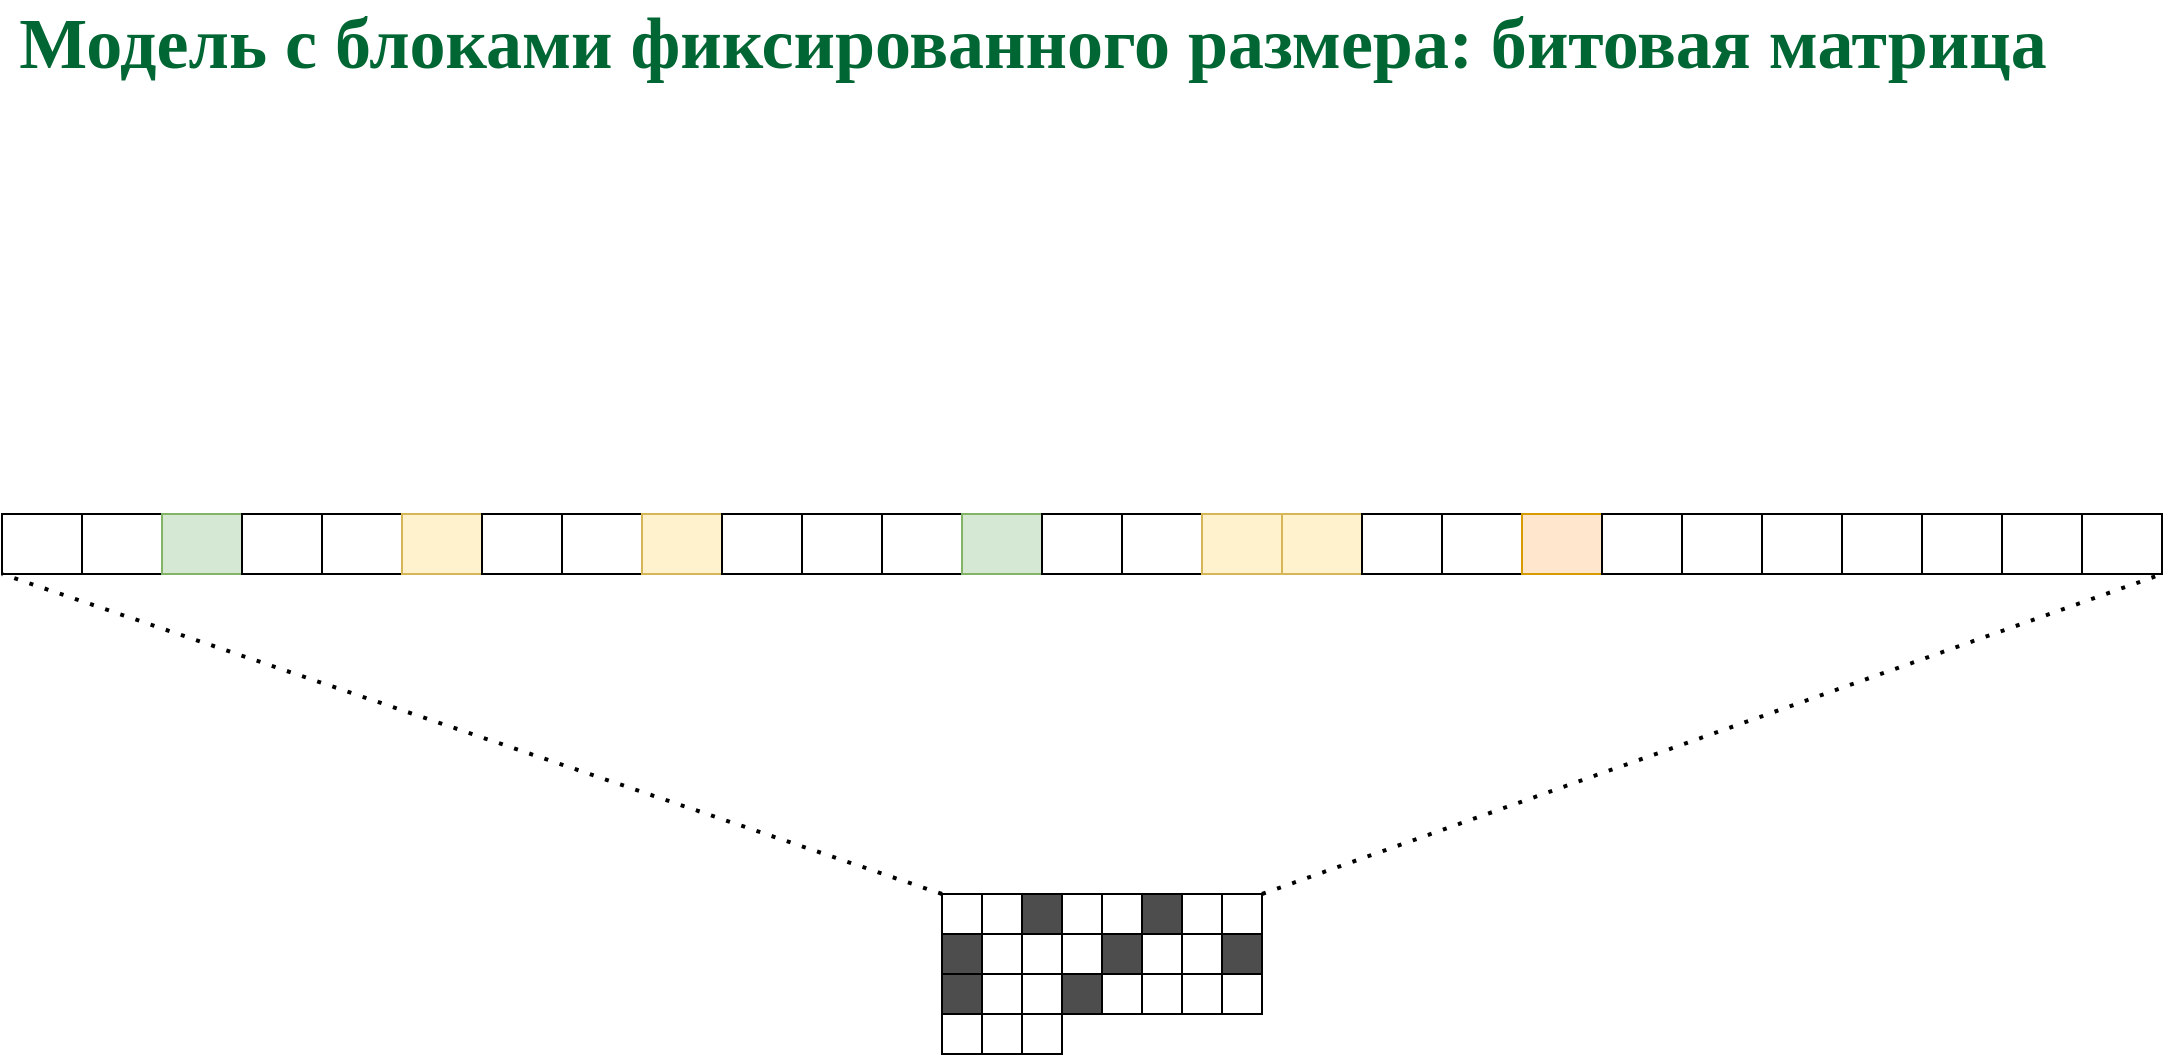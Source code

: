 <mxfile version="13.8.8" type="github" pages="3">
  <diagram id="0kTIJneAMoCPHaN6pKD2" name="bitma">
    <mxGraphModel dx="1414" dy="744" grid="1" gridSize="10" guides="1" tooltips="1" connect="1" arrows="1" fold="1" page="1" pageScale="1" pageWidth="1169" pageHeight="827" math="0" shadow="0">
      <root>
        <mxCell id="0" />
        <mxCell id="1" parent="0" />
        <mxCell id="UBtleX9WhHB91YtS-jpp-1" value="" style="rounded=0;whiteSpace=wrap;html=1;" vertex="1" parent="1">
          <mxGeometry x="40" y="290" width="40" height="30" as="geometry" />
        </mxCell>
        <mxCell id="UBtleX9WhHB91YtS-jpp-2" value="&lt;font color=&quot;#006633&quot; face=&quot;Garamond&quot;&gt;&lt;span style=&quot;font-size: 36px&quot;&gt;&lt;b&gt;Модель с блоками фиксированного размера: б&lt;/b&gt;&lt;/span&gt;&lt;/font&gt;&lt;font face=&quot;Garamond&quot; color=&quot;#006633&quot; style=&quot;font-size: 36px&quot;&gt;&lt;b&gt;&lt;font style=&quot;font-size: 36px&quot;&gt;итовая&lt;/font&gt;&lt;span&gt;&amp;nbsp;матрица&lt;/span&gt;&lt;/b&gt;&lt;/font&gt;" style="text;html=1;align=center;verticalAlign=middle;resizable=0;points=[];autosize=1;" vertex="1" parent="1">
          <mxGeometry x="40" y="40" width="1030" height="30" as="geometry" />
        </mxCell>
        <mxCell id="UBtleX9WhHB91YtS-jpp-3" value="" style="rounded=0;whiteSpace=wrap;html=1;" vertex="1" parent="1">
          <mxGeometry x="80" y="290" width="40" height="30" as="geometry" />
        </mxCell>
        <mxCell id="UBtleX9WhHB91YtS-jpp-4" value="" style="rounded=0;whiteSpace=wrap;html=1;fillColor=#d5e8d4;strokeColor=#82b366;" vertex="1" parent="1">
          <mxGeometry x="120" y="290" width="40" height="30" as="geometry" />
        </mxCell>
        <mxCell id="UBtleX9WhHB91YtS-jpp-5" value="" style="rounded=0;whiteSpace=wrap;html=1;" vertex="1" parent="1">
          <mxGeometry x="160" y="290" width="40" height="30" as="geometry" />
        </mxCell>
        <mxCell id="UBtleX9WhHB91YtS-jpp-6" value="" style="rounded=0;whiteSpace=wrap;html=1;" vertex="1" parent="1">
          <mxGeometry x="200" y="290" width="40" height="30" as="geometry" />
        </mxCell>
        <mxCell id="UBtleX9WhHB91YtS-jpp-7" value="" style="rounded=0;whiteSpace=wrap;html=1;fillColor=#fff2cc;strokeColor=#d6b656;" vertex="1" parent="1">
          <mxGeometry x="240" y="290" width="40" height="30" as="geometry" />
        </mxCell>
        <mxCell id="UBtleX9WhHB91YtS-jpp-8" value="" style="rounded=0;whiteSpace=wrap;html=1;" vertex="1" parent="1">
          <mxGeometry x="280" y="290" width="40" height="30" as="geometry" />
        </mxCell>
        <mxCell id="UBtleX9WhHB91YtS-jpp-9" value="" style="rounded=0;whiteSpace=wrap;html=1;" vertex="1" parent="1">
          <mxGeometry x="320" y="290" width="40" height="30" as="geometry" />
        </mxCell>
        <mxCell id="UBtleX9WhHB91YtS-jpp-10" value="" style="rounded=0;whiteSpace=wrap;html=1;fillColor=#fff2cc;strokeColor=#d6b656;" vertex="1" parent="1">
          <mxGeometry x="360" y="290" width="40" height="30" as="geometry" />
        </mxCell>
        <mxCell id="UBtleX9WhHB91YtS-jpp-11" value="" style="rounded=0;whiteSpace=wrap;html=1;" vertex="1" parent="1">
          <mxGeometry x="400" y="290" width="40" height="30" as="geometry" />
        </mxCell>
        <mxCell id="UBtleX9WhHB91YtS-jpp-12" value="" style="rounded=0;whiteSpace=wrap;html=1;" vertex="1" parent="1">
          <mxGeometry x="440" y="290" width="40" height="30" as="geometry" />
        </mxCell>
        <mxCell id="UBtleX9WhHB91YtS-jpp-13" value="" style="rounded=0;whiteSpace=wrap;html=1;" vertex="1" parent="1">
          <mxGeometry x="480" y="290" width="40" height="30" as="geometry" />
        </mxCell>
        <mxCell id="UBtleX9WhHB91YtS-jpp-14" value="" style="rounded=0;whiteSpace=wrap;html=1;fillColor=#d5e8d4;strokeColor=#82b366;" vertex="1" parent="1">
          <mxGeometry x="520" y="290" width="40" height="30" as="geometry" />
        </mxCell>
        <mxCell id="UBtleX9WhHB91YtS-jpp-15" value="" style="rounded=0;whiteSpace=wrap;html=1;" vertex="1" parent="1">
          <mxGeometry x="560" y="290" width="40" height="30" as="geometry" />
        </mxCell>
        <mxCell id="UBtleX9WhHB91YtS-jpp-16" value="" style="rounded=0;whiteSpace=wrap;html=1;" vertex="1" parent="1">
          <mxGeometry x="600" y="290" width="40" height="30" as="geometry" />
        </mxCell>
        <mxCell id="UBtleX9WhHB91YtS-jpp-17" value="" style="rounded=0;whiteSpace=wrap;html=1;fillColor=#fff2cc;strokeColor=#d6b656;" vertex="1" parent="1">
          <mxGeometry x="640" y="290" width="40" height="30" as="geometry" />
        </mxCell>
        <mxCell id="UBtleX9WhHB91YtS-jpp-18" value="" style="rounded=0;whiteSpace=wrap;html=1;fillColor=#fff2cc;strokeColor=#d6b656;" vertex="1" parent="1">
          <mxGeometry x="680" y="290" width="40" height="30" as="geometry" />
        </mxCell>
        <mxCell id="UBtleX9WhHB91YtS-jpp-19" value="" style="rounded=0;whiteSpace=wrap;html=1;" vertex="1" parent="1">
          <mxGeometry x="720" y="290" width="40" height="30" as="geometry" />
        </mxCell>
        <mxCell id="UBtleX9WhHB91YtS-jpp-20" value="" style="rounded=0;whiteSpace=wrap;html=1;" vertex="1" parent="1">
          <mxGeometry x="760" y="290" width="40" height="30" as="geometry" />
        </mxCell>
        <mxCell id="UBtleX9WhHB91YtS-jpp-21" value="" style="rounded=0;whiteSpace=wrap;html=1;fillColor=#ffe6cc;strokeColor=#d79b00;" vertex="1" parent="1">
          <mxGeometry x="800" y="290" width="40" height="30" as="geometry" />
        </mxCell>
        <mxCell id="UBtleX9WhHB91YtS-jpp-22" value="" style="rounded=0;whiteSpace=wrap;html=1;" vertex="1" parent="1">
          <mxGeometry x="840" y="290" width="40" height="30" as="geometry" />
        </mxCell>
        <mxCell id="UBtleX9WhHB91YtS-jpp-23" value="" style="rounded=0;whiteSpace=wrap;html=1;" vertex="1" parent="1">
          <mxGeometry x="880" y="290" width="40" height="30" as="geometry" />
        </mxCell>
        <mxCell id="UBtleX9WhHB91YtS-jpp-24" value="" style="rounded=0;whiteSpace=wrap;html=1;" vertex="1" parent="1">
          <mxGeometry x="920" y="290" width="40" height="30" as="geometry" />
        </mxCell>
        <mxCell id="UBtleX9WhHB91YtS-jpp-25" value="" style="rounded=0;whiteSpace=wrap;html=1;" vertex="1" parent="1">
          <mxGeometry x="960" y="290" width="40" height="30" as="geometry" />
        </mxCell>
        <mxCell id="UBtleX9WhHB91YtS-jpp-26" value="" style="rounded=0;whiteSpace=wrap;html=1;" vertex="1" parent="1">
          <mxGeometry x="1000" y="290" width="40" height="30" as="geometry" />
        </mxCell>
        <mxCell id="UBtleX9WhHB91YtS-jpp-27" value="" style="rounded=0;whiteSpace=wrap;html=1;" vertex="1" parent="1">
          <mxGeometry x="1040" y="290" width="40" height="30" as="geometry" />
        </mxCell>
        <mxCell id="UBtleX9WhHB91YtS-jpp-28" value="" style="rounded=0;whiteSpace=wrap;html=1;" vertex="1" parent="1">
          <mxGeometry x="1080" y="290" width="40" height="30" as="geometry" />
        </mxCell>
        <mxCell id="UBtleX9WhHB91YtS-jpp-29" value="" style="rounded=0;whiteSpace=wrap;html=1;" vertex="1" parent="1">
          <mxGeometry x="510" y="480" width="20" height="20" as="geometry" />
        </mxCell>
        <mxCell id="UBtleX9WhHB91YtS-jpp-30" value="" style="rounded=0;whiteSpace=wrap;html=1;" vertex="1" parent="1">
          <mxGeometry x="530" y="480" width="20" height="20" as="geometry" />
        </mxCell>
        <mxCell id="UBtleX9WhHB91YtS-jpp-31" value="" style="rounded=0;whiteSpace=wrap;html=1;fillColor=#4D4D4D;" vertex="1" parent="1">
          <mxGeometry x="550" y="480" width="20" height="20" as="geometry" />
        </mxCell>
        <mxCell id="UBtleX9WhHB91YtS-jpp-32" value="" style="rounded=0;whiteSpace=wrap;html=1;" vertex="1" parent="1">
          <mxGeometry x="570" y="480" width="20" height="20" as="geometry" />
        </mxCell>
        <mxCell id="UBtleX9WhHB91YtS-jpp-33" value="" style="rounded=0;whiteSpace=wrap;html=1;" vertex="1" parent="1">
          <mxGeometry x="590" y="480" width="20" height="20" as="geometry" />
        </mxCell>
        <mxCell id="UBtleX9WhHB91YtS-jpp-34" value="" style="rounded=0;whiteSpace=wrap;html=1;fillColor=#4D4D4D;" vertex="1" parent="1">
          <mxGeometry x="610" y="480" width="20" height="20" as="geometry" />
        </mxCell>
        <mxCell id="UBtleX9WhHB91YtS-jpp-35" value="" style="rounded=0;whiteSpace=wrap;html=1;" vertex="1" parent="1">
          <mxGeometry x="630" y="480" width="20" height="20" as="geometry" />
        </mxCell>
        <mxCell id="UBtleX9WhHB91YtS-jpp-36" value="" style="rounded=0;whiteSpace=wrap;html=1;" vertex="1" parent="1">
          <mxGeometry x="650" y="480" width="20" height="20" as="geometry" />
        </mxCell>
        <mxCell id="UBtleX9WhHB91YtS-jpp-38" value="" style="rounded=0;whiteSpace=wrap;html=1;fillColor=#4D4D4D;" vertex="1" parent="1">
          <mxGeometry x="510" y="500" width="20" height="20" as="geometry" />
        </mxCell>
        <mxCell id="UBtleX9WhHB91YtS-jpp-39" value="" style="rounded=0;whiteSpace=wrap;html=1;" vertex="1" parent="1">
          <mxGeometry x="530" y="500" width="20" height="20" as="geometry" />
        </mxCell>
        <mxCell id="UBtleX9WhHB91YtS-jpp-40" value="" style="rounded=0;whiteSpace=wrap;html=1;" vertex="1" parent="1">
          <mxGeometry x="550" y="500" width="20" height="20" as="geometry" />
        </mxCell>
        <mxCell id="UBtleX9WhHB91YtS-jpp-41" value="" style="rounded=0;whiteSpace=wrap;html=1;" vertex="1" parent="1">
          <mxGeometry x="570" y="500" width="20" height="20" as="geometry" />
        </mxCell>
        <mxCell id="UBtleX9WhHB91YtS-jpp-42" value="" style="rounded=0;whiteSpace=wrap;html=1;fillColor=#4D4D4D;" vertex="1" parent="1">
          <mxGeometry x="590" y="500" width="20" height="20" as="geometry" />
        </mxCell>
        <mxCell id="UBtleX9WhHB91YtS-jpp-43" value="" style="rounded=0;whiteSpace=wrap;html=1;" vertex="1" parent="1">
          <mxGeometry x="610" y="500" width="20" height="20" as="geometry" />
        </mxCell>
        <mxCell id="UBtleX9WhHB91YtS-jpp-44" value="" style="rounded=0;whiteSpace=wrap;html=1;" vertex="1" parent="1">
          <mxGeometry x="630" y="500" width="20" height="20" as="geometry" />
        </mxCell>
        <mxCell id="UBtleX9WhHB91YtS-jpp-45" value="" style="rounded=0;whiteSpace=wrap;html=1;fillColor=#4D4D4D;" vertex="1" parent="1">
          <mxGeometry x="510" y="520" width="20" height="20" as="geometry" />
        </mxCell>
        <mxCell id="UBtleX9WhHB91YtS-jpp-46" value="" style="rounded=0;whiteSpace=wrap;html=1;fillColor=#4D4D4D;" vertex="1" parent="1">
          <mxGeometry x="570" y="520" width="20" height="20" as="geometry" />
        </mxCell>
        <mxCell id="UBtleX9WhHB91YtS-jpp-47" value="" style="rounded=0;whiteSpace=wrap;html=1;" vertex="1" parent="1">
          <mxGeometry x="590" y="520" width="20" height="20" as="geometry" />
        </mxCell>
        <mxCell id="UBtleX9WhHB91YtS-jpp-49" value="" style="rounded=0;whiteSpace=wrap;html=1;fillColor=#4D4D4D;" vertex="1" parent="1">
          <mxGeometry x="650" y="500" width="20" height="20" as="geometry" />
        </mxCell>
        <mxCell id="UBtleX9WhHB91YtS-jpp-51" value="" style="rounded=0;whiteSpace=wrap;html=1;" vertex="1" parent="1">
          <mxGeometry x="530" y="520" width="20" height="20" as="geometry" />
        </mxCell>
        <mxCell id="UBtleX9WhHB91YtS-jpp-52" value="" style="rounded=0;whiteSpace=wrap;html=1;" vertex="1" parent="1">
          <mxGeometry x="550" y="520" width="20" height="20" as="geometry" />
        </mxCell>
        <mxCell id="UBtleX9WhHB91YtS-jpp-53" value="" style="rounded=0;whiteSpace=wrap;html=1;" vertex="1" parent="1">
          <mxGeometry x="610" y="520" width="20" height="20" as="geometry" />
        </mxCell>
        <mxCell id="UBtleX9WhHB91YtS-jpp-54" value="" style="rounded=0;whiteSpace=wrap;html=1;" vertex="1" parent="1">
          <mxGeometry x="630" y="520" width="20" height="20" as="geometry" />
        </mxCell>
        <mxCell id="UBtleX9WhHB91YtS-jpp-55" value="" style="rounded=0;whiteSpace=wrap;html=1;" vertex="1" parent="1">
          <mxGeometry x="650" y="520" width="20" height="20" as="geometry" />
        </mxCell>
        <mxCell id="UBtleX9WhHB91YtS-jpp-56" value="" style="rounded=0;whiteSpace=wrap;html=1;" vertex="1" parent="1">
          <mxGeometry x="510" y="540" width="20" height="20" as="geometry" />
        </mxCell>
        <mxCell id="UBtleX9WhHB91YtS-jpp-57" value="" style="endArrow=none;dashed=1;html=1;dashPattern=1 3;strokeWidth=2;entryX=0;entryY=1;entryDx=0;entryDy=0;exitX=0;exitY=0;exitDx=0;exitDy=0;" edge="1" parent="1" source="UBtleX9WhHB91YtS-jpp-29" target="UBtleX9WhHB91YtS-jpp-1">
          <mxGeometry width="50" height="50" relative="1" as="geometry">
            <mxPoint x="650" y="730" as="sourcePoint" />
            <mxPoint x="700" y="680" as="targetPoint" />
          </mxGeometry>
        </mxCell>
        <mxCell id="UBtleX9WhHB91YtS-jpp-58" value="" style="endArrow=none;dashed=1;html=1;dashPattern=1 3;strokeWidth=2;entryX=1;entryY=1;entryDx=0;entryDy=0;exitX=1;exitY=0;exitDx=0;exitDy=0;" edge="1" parent="1" source="UBtleX9WhHB91YtS-jpp-36" target="UBtleX9WhHB91YtS-jpp-28">
          <mxGeometry width="50" height="50" relative="1" as="geometry">
            <mxPoint x="690" y="480" as="sourcePoint" />
            <mxPoint x="1120" y="330" as="targetPoint" />
          </mxGeometry>
        </mxCell>
        <mxCell id="_V9BNFywPOumGF-hzYu3-2" value="" style="rounded=0;whiteSpace=wrap;html=1;" vertex="1" parent="1">
          <mxGeometry x="530" y="540" width="20" height="20" as="geometry" />
        </mxCell>
        <mxCell id="_V9BNFywPOumGF-hzYu3-3" value="" style="rounded=0;whiteSpace=wrap;html=1;" vertex="1" parent="1">
          <mxGeometry x="550" y="540" width="20" height="20" as="geometry" />
        </mxCell>
      </root>
    </mxGraphModel>
  </diagram>
  <diagram name="freeli" id="gOe9i8m6-K09AkeZRlDQ">
    <mxGraphModel dx="1414" dy="744" grid="1" gridSize="10" guides="1" tooltips="1" connect="1" arrows="1" fold="1" page="1" pageScale="1" pageWidth="1169" pageHeight="827" math="0" shadow="0">
      <root>
        <mxCell id="a6Y0eRd3dVBgnXYziP79-0" />
        <mxCell id="a6Y0eRd3dVBgnXYziP79-1" parent="a6Y0eRd3dVBgnXYziP79-0" />
        <mxCell id="a6Y0eRd3dVBgnXYziP79-2" value="" style="rounded=0;whiteSpace=wrap;html=1;" vertex="1" parent="a6Y0eRd3dVBgnXYziP79-1">
          <mxGeometry x="40" y="290" width="40" height="30" as="geometry" />
        </mxCell>
        <mxCell id="a6Y0eRd3dVBgnXYziP79-3" value="&lt;font color=&quot;#006633&quot; face=&quot;Garamond&quot;&gt;&lt;span style=&quot;font-size: 36px&quot;&gt;&lt;b&gt;Универсальный вариант: список свободных областей&lt;/b&gt;&lt;/span&gt;&lt;/font&gt;" style="text;html=1;align=left;verticalAlign=middle;resizable=0;points=[];autosize=1;" vertex="1" parent="a6Y0eRd3dVBgnXYziP79-1">
          <mxGeometry x="30" y="40" width="890" height="30" as="geometry" />
        </mxCell>
        <mxCell id="a6Y0eRd3dVBgnXYziP79-4" value="" style="rounded=0;whiteSpace=wrap;html=1;" vertex="1" parent="a6Y0eRd3dVBgnXYziP79-1">
          <mxGeometry x="80" y="290" width="40" height="30" as="geometry" />
        </mxCell>
        <mxCell id="a6Y0eRd3dVBgnXYziP79-5" value="" style="rounded=0;whiteSpace=wrap;html=1;fillColor=#d5e8d4;strokeColor=#82b366;" vertex="1" parent="a6Y0eRd3dVBgnXYziP79-1">
          <mxGeometry x="120" y="290" width="40" height="30" as="geometry" />
        </mxCell>
        <mxCell id="a6Y0eRd3dVBgnXYziP79-6" value="" style="rounded=0;whiteSpace=wrap;html=1;" vertex="1" parent="a6Y0eRd3dVBgnXYziP79-1">
          <mxGeometry x="160" y="290" width="40" height="30" as="geometry" />
        </mxCell>
        <mxCell id="a6Y0eRd3dVBgnXYziP79-7" value="" style="rounded=0;whiteSpace=wrap;html=1;" vertex="1" parent="a6Y0eRd3dVBgnXYziP79-1">
          <mxGeometry x="200" y="290" width="40" height="30" as="geometry" />
        </mxCell>
        <mxCell id="a6Y0eRd3dVBgnXYziP79-8" value="" style="rounded=0;whiteSpace=wrap;html=1;fillColor=#fff2cc;strokeColor=#d6b656;" vertex="1" parent="a6Y0eRd3dVBgnXYziP79-1">
          <mxGeometry x="240" y="290" width="40" height="30" as="geometry" />
        </mxCell>
        <mxCell id="a6Y0eRd3dVBgnXYziP79-9" value="" style="rounded=0;whiteSpace=wrap;html=1;" vertex="1" parent="a6Y0eRd3dVBgnXYziP79-1">
          <mxGeometry x="280" y="290" width="40" height="30" as="geometry" />
        </mxCell>
        <mxCell id="a6Y0eRd3dVBgnXYziP79-10" value="" style="rounded=0;whiteSpace=wrap;html=1;" vertex="1" parent="a6Y0eRd3dVBgnXYziP79-1">
          <mxGeometry x="320" y="290" width="40" height="30" as="geometry" />
        </mxCell>
        <mxCell id="a6Y0eRd3dVBgnXYziP79-11" value="" style="rounded=0;whiteSpace=wrap;html=1;fillColor=#fff2cc;strokeColor=#d6b656;" vertex="1" parent="a6Y0eRd3dVBgnXYziP79-1">
          <mxGeometry x="360" y="290" width="40" height="30" as="geometry" />
        </mxCell>
        <mxCell id="a6Y0eRd3dVBgnXYziP79-12" value="" style="rounded=0;whiteSpace=wrap;html=1;" vertex="1" parent="a6Y0eRd3dVBgnXYziP79-1">
          <mxGeometry x="400" y="290" width="40" height="30" as="geometry" />
        </mxCell>
        <mxCell id="a6Y0eRd3dVBgnXYziP79-13" value="" style="rounded=0;whiteSpace=wrap;html=1;" vertex="1" parent="a6Y0eRd3dVBgnXYziP79-1">
          <mxGeometry x="440" y="290" width="40" height="30" as="geometry" />
        </mxCell>
        <mxCell id="a6Y0eRd3dVBgnXYziP79-14" value="" style="rounded=0;whiteSpace=wrap;html=1;" vertex="1" parent="a6Y0eRd3dVBgnXYziP79-1">
          <mxGeometry x="480" y="290" width="40" height="30" as="geometry" />
        </mxCell>
        <mxCell id="a6Y0eRd3dVBgnXYziP79-15" value="" style="rounded=0;whiteSpace=wrap;html=1;fillColor=#d5e8d4;strokeColor=#82b366;" vertex="1" parent="a6Y0eRd3dVBgnXYziP79-1">
          <mxGeometry x="520" y="290" width="40" height="30" as="geometry" />
        </mxCell>
        <mxCell id="a6Y0eRd3dVBgnXYziP79-16" value="" style="rounded=0;whiteSpace=wrap;html=1;" vertex="1" parent="a6Y0eRd3dVBgnXYziP79-1">
          <mxGeometry x="560" y="290" width="40" height="30" as="geometry" />
        </mxCell>
        <mxCell id="a6Y0eRd3dVBgnXYziP79-17" value="" style="rounded=0;whiteSpace=wrap;html=1;" vertex="1" parent="a6Y0eRd3dVBgnXYziP79-1">
          <mxGeometry x="600" y="290" width="40" height="30" as="geometry" />
        </mxCell>
        <mxCell id="a6Y0eRd3dVBgnXYziP79-18" value="" style="rounded=0;whiteSpace=wrap;html=1;fillColor=#fff2cc;strokeColor=#d6b656;" vertex="1" parent="a6Y0eRd3dVBgnXYziP79-1">
          <mxGeometry x="640" y="290" width="40" height="30" as="geometry" />
        </mxCell>
        <mxCell id="a6Y0eRd3dVBgnXYziP79-19" value="" style="rounded=0;whiteSpace=wrap;html=1;fillColor=#fff2cc;strokeColor=#d6b656;" vertex="1" parent="a6Y0eRd3dVBgnXYziP79-1">
          <mxGeometry x="680" y="290" width="40" height="30" as="geometry" />
        </mxCell>
        <mxCell id="a6Y0eRd3dVBgnXYziP79-20" value="" style="rounded=0;whiteSpace=wrap;html=1;" vertex="1" parent="a6Y0eRd3dVBgnXYziP79-1">
          <mxGeometry x="720" y="290" width="40" height="30" as="geometry" />
        </mxCell>
        <mxCell id="a6Y0eRd3dVBgnXYziP79-21" value="" style="rounded=0;whiteSpace=wrap;html=1;" vertex="1" parent="a6Y0eRd3dVBgnXYziP79-1">
          <mxGeometry x="760" y="290" width="40" height="30" as="geometry" />
        </mxCell>
        <mxCell id="a6Y0eRd3dVBgnXYziP79-22" value="" style="rounded=0;whiteSpace=wrap;html=1;fillColor=#ffe6cc;strokeColor=#d79b00;" vertex="1" parent="a6Y0eRd3dVBgnXYziP79-1">
          <mxGeometry x="800" y="290" width="40" height="30" as="geometry" />
        </mxCell>
        <mxCell id="a6Y0eRd3dVBgnXYziP79-23" value="" style="rounded=0;whiteSpace=wrap;html=1;" vertex="1" parent="a6Y0eRd3dVBgnXYziP79-1">
          <mxGeometry x="840" y="290" width="40" height="30" as="geometry" />
        </mxCell>
        <mxCell id="a6Y0eRd3dVBgnXYziP79-24" value="" style="rounded=0;whiteSpace=wrap;html=1;" vertex="1" parent="a6Y0eRd3dVBgnXYziP79-1">
          <mxGeometry x="880" y="290" width="40" height="30" as="geometry" />
        </mxCell>
        <mxCell id="a6Y0eRd3dVBgnXYziP79-25" value="" style="rounded=0;whiteSpace=wrap;html=1;" vertex="1" parent="a6Y0eRd3dVBgnXYziP79-1">
          <mxGeometry x="920" y="290" width="40" height="30" as="geometry" />
        </mxCell>
        <mxCell id="a6Y0eRd3dVBgnXYziP79-26" value="" style="rounded=0;whiteSpace=wrap;html=1;" vertex="1" parent="a6Y0eRd3dVBgnXYziP79-1">
          <mxGeometry x="960" y="290" width="40" height="30" as="geometry" />
        </mxCell>
        <mxCell id="a6Y0eRd3dVBgnXYziP79-27" value="" style="rounded=0;whiteSpace=wrap;html=1;" vertex="1" parent="a6Y0eRd3dVBgnXYziP79-1">
          <mxGeometry x="1000" y="290" width="40" height="30" as="geometry" />
        </mxCell>
        <mxCell id="a6Y0eRd3dVBgnXYziP79-28" value="" style="rounded=0;whiteSpace=wrap;html=1;" vertex="1" parent="a6Y0eRd3dVBgnXYziP79-1">
          <mxGeometry x="1040" y="290" width="40" height="30" as="geometry" />
        </mxCell>
        <mxCell id="a6Y0eRd3dVBgnXYziP79-29" value="" style="rounded=0;whiteSpace=wrap;html=1;" vertex="1" parent="a6Y0eRd3dVBgnXYziP79-1">
          <mxGeometry x="1080" y="290" width="40" height="30" as="geometry" />
        </mxCell>
        <mxCell id="0J7xaVeDxK6oVlU1Josz-2" value="" style="edgeStyle=orthogonalEdgeStyle;rounded=0;orthogonalLoop=1;jettySize=auto;html=1;" edge="1" parent="a6Y0eRd3dVBgnXYziP79-1" source="0J7xaVeDxK6oVlU1Josz-0" target="0J7xaVeDxK6oVlU1Josz-1">
          <mxGeometry relative="1" as="geometry" />
        </mxCell>
        <mxCell id="0J7xaVeDxK6oVlU1Josz-0" value="&lt;font style=&quot;font-size: 24px&quot;&gt;1/2&lt;/font&gt;" style="rounded=1;whiteSpace=wrap;html=1;" vertex="1" parent="a6Y0eRd3dVBgnXYziP79-1">
          <mxGeometry x="40" y="150" width="80" height="40" as="geometry" />
        </mxCell>
        <mxCell id="0J7xaVeDxK6oVlU1Josz-5" value="" style="edgeStyle=orthogonalEdgeStyle;rounded=0;orthogonalLoop=1;jettySize=auto;html=1;" edge="1" parent="a6Y0eRd3dVBgnXYziP79-1" source="0J7xaVeDxK6oVlU1Josz-1" target="0J7xaVeDxK6oVlU1Josz-3">
          <mxGeometry relative="1" as="geometry" />
        </mxCell>
        <mxCell id="0J7xaVeDxK6oVlU1Josz-1" value="&lt;font style=&quot;font-size: 24px&quot;&gt;4/2&lt;/font&gt;" style="rounded=1;whiteSpace=wrap;html=1;" vertex="1" parent="a6Y0eRd3dVBgnXYziP79-1">
          <mxGeometry x="160" y="150" width="80" height="40" as="geometry" />
        </mxCell>
        <mxCell id="0J7xaVeDxK6oVlU1Josz-7" value="" style="edgeStyle=orthogonalEdgeStyle;rounded=0;orthogonalLoop=1;jettySize=auto;html=1;" edge="1" parent="a6Y0eRd3dVBgnXYziP79-1" source="0J7xaVeDxK6oVlU1Josz-3" target="0J7xaVeDxK6oVlU1Josz-6">
          <mxGeometry relative="1" as="geometry" />
        </mxCell>
        <mxCell id="0J7xaVeDxK6oVlU1Josz-3" value="&lt;font style=&quot;font-size: 24px&quot;&gt;7/2&lt;/font&gt;" style="rounded=1;whiteSpace=wrap;html=1;" vertex="1" parent="a6Y0eRd3dVBgnXYziP79-1">
          <mxGeometry x="280" y="150" width="80" height="40" as="geometry" />
        </mxCell>
        <mxCell id="0J7xaVeDxK6oVlU1Josz-9" value="" style="edgeStyle=orthogonalEdgeStyle;rounded=0;orthogonalLoop=1;jettySize=auto;html=1;" edge="1" parent="a6Y0eRd3dVBgnXYziP79-1" source="0J7xaVeDxK6oVlU1Josz-6" target="0J7xaVeDxK6oVlU1Josz-8">
          <mxGeometry relative="1" as="geometry" />
        </mxCell>
        <mxCell id="0J7xaVeDxK6oVlU1Josz-6" value="&lt;font style=&quot;font-size: 24px&quot;&gt;10/3&lt;/font&gt;" style="rounded=1;whiteSpace=wrap;html=1;" vertex="1" parent="a6Y0eRd3dVBgnXYziP79-1">
          <mxGeometry x="400" y="150" width="80" height="40" as="geometry" />
        </mxCell>
        <mxCell id="0J7xaVeDxK6oVlU1Josz-11" value="" style="edgeStyle=orthogonalEdgeStyle;rounded=0;orthogonalLoop=1;jettySize=auto;html=1;" edge="1" parent="a6Y0eRd3dVBgnXYziP79-1" source="0J7xaVeDxK6oVlU1Josz-8" target="0J7xaVeDxK6oVlU1Josz-10">
          <mxGeometry relative="1" as="geometry" />
        </mxCell>
        <mxCell id="0J7xaVeDxK6oVlU1Josz-8" value="&lt;font style=&quot;font-size: 24px&quot;&gt;14/2&lt;/font&gt;" style="rounded=1;whiteSpace=wrap;html=1;" vertex="1" parent="a6Y0eRd3dVBgnXYziP79-1">
          <mxGeometry x="560" y="150" width="80" height="40" as="geometry" />
        </mxCell>
        <mxCell id="0J7xaVeDxK6oVlU1Josz-13" value="" style="edgeStyle=orthogonalEdgeStyle;rounded=0;orthogonalLoop=1;jettySize=auto;html=1;" edge="1" parent="a6Y0eRd3dVBgnXYziP79-1" source="0J7xaVeDxK6oVlU1Josz-10" target="0J7xaVeDxK6oVlU1Josz-12">
          <mxGeometry relative="1" as="geometry" />
        </mxCell>
        <mxCell id="0J7xaVeDxK6oVlU1Josz-10" value="&lt;font style=&quot;font-size: 24px&quot;&gt;18/2&lt;/font&gt;" style="rounded=1;whiteSpace=wrap;html=1;" vertex="1" parent="a6Y0eRd3dVBgnXYziP79-1">
          <mxGeometry x="720" y="150" width="80" height="40" as="geometry" />
        </mxCell>
        <mxCell id="0J7xaVeDxK6oVlU1Josz-12" value="&lt;font style=&quot;font-size: 24px&quot;&gt;20/7&lt;/font&gt;" style="rounded=1;whiteSpace=wrap;html=1;" vertex="1" parent="a6Y0eRd3dVBgnXYziP79-1">
          <mxGeometry x="840" y="150" width="80" height="40" as="geometry" />
        </mxCell>
      </root>
    </mxGraphModel>
  </diagram>
  <diagram name="searchs" id="YP3ZiqvqKiezsyTavW9W">
    <mxGraphModel dx="1414" dy="744" grid="1" gridSize="10" guides="1" tooltips="1" connect="1" arrows="1" fold="1" page="1" pageScale="1" pageWidth="1169" pageHeight="827" math="0" shadow="0">
      <root>
        <mxCell id="VCFV86F7--4S6H5wHpxu-0" />
        <mxCell id="VCFV86F7--4S6H5wHpxu-1" parent="VCFV86F7--4S6H5wHpxu-0" />
        <mxCell id="VCFV86F7--4S6H5wHpxu-2" value="" style="rounded=0;whiteSpace=wrap;html=1;" vertex="1" parent="VCFV86F7--4S6H5wHpxu-1">
          <mxGeometry x="40" y="290" width="40" height="30" as="geometry" />
        </mxCell>
        <mxCell id="VCFV86F7--4S6H5wHpxu-3" value="&lt;font color=&quot;#006633&quot; face=&quot;Garamond&quot;&gt;&lt;span style=&quot;font-size: 36px&quot;&gt;&lt;b&gt;Выбор свободного места&amp;nbsp;&lt;/b&gt;&lt;/span&gt;&lt;/font&gt;" style="text;html=1;align=left;verticalAlign=middle;resizable=0;points=[];autosize=1;" vertex="1" parent="VCFV86F7--4S6H5wHpxu-1">
          <mxGeometry x="30" y="40" width="420" height="30" as="geometry" />
        </mxCell>
        <mxCell id="VCFV86F7--4S6H5wHpxu-4" value="" style="rounded=0;whiteSpace=wrap;html=1;" vertex="1" parent="VCFV86F7--4S6H5wHpxu-1">
          <mxGeometry x="80" y="290" width="40" height="30" as="geometry" />
        </mxCell>
        <mxCell id="VCFV86F7--4S6H5wHpxu-5" value="" style="rounded=0;whiteSpace=wrap;html=1;fillColor=#d5e8d4;strokeColor=#82b366;" vertex="1" parent="VCFV86F7--4S6H5wHpxu-1">
          <mxGeometry x="120" y="290" width="40" height="30" as="geometry" />
        </mxCell>
        <mxCell id="VCFV86F7--4S6H5wHpxu-6" value="" style="rounded=0;whiteSpace=wrap;html=1;" vertex="1" parent="VCFV86F7--4S6H5wHpxu-1">
          <mxGeometry x="160" y="290" width="40" height="30" as="geometry" />
        </mxCell>
        <mxCell id="VCFV86F7--4S6H5wHpxu-7" value="" style="rounded=0;whiteSpace=wrap;html=1;" vertex="1" parent="VCFV86F7--4S6H5wHpxu-1">
          <mxGeometry x="200" y="290" width="40" height="30" as="geometry" />
        </mxCell>
        <mxCell id="VCFV86F7--4S6H5wHpxu-8" value="" style="rounded=0;whiteSpace=wrap;html=1;fillColor=#fff2cc;strokeColor=#d6b656;" vertex="1" parent="VCFV86F7--4S6H5wHpxu-1">
          <mxGeometry x="240" y="290" width="40" height="30" as="geometry" />
        </mxCell>
        <mxCell id="VCFV86F7--4S6H5wHpxu-9" value="" style="rounded=0;whiteSpace=wrap;html=1;" vertex="1" parent="VCFV86F7--4S6H5wHpxu-1">
          <mxGeometry x="280" y="290" width="40" height="30" as="geometry" />
        </mxCell>
        <mxCell id="VCFV86F7--4S6H5wHpxu-10" value="" style="rounded=0;whiteSpace=wrap;html=1;" vertex="1" parent="VCFV86F7--4S6H5wHpxu-1">
          <mxGeometry x="320" y="290" width="40" height="30" as="geometry" />
        </mxCell>
        <mxCell id="VCFV86F7--4S6H5wHpxu-11" value="" style="rounded=0;whiteSpace=wrap;html=1;fillColor=#fff2cc;strokeColor=#d6b656;" vertex="1" parent="VCFV86F7--4S6H5wHpxu-1">
          <mxGeometry x="360" y="290" width="40" height="30" as="geometry" />
        </mxCell>
        <mxCell id="VCFV86F7--4S6H5wHpxu-12" value="" style="rounded=0;whiteSpace=wrap;html=1;" vertex="1" parent="VCFV86F7--4S6H5wHpxu-1">
          <mxGeometry x="400" y="290" width="40" height="30" as="geometry" />
        </mxCell>
        <mxCell id="VCFV86F7--4S6H5wHpxu-13" value="" style="rounded=0;whiteSpace=wrap;html=1;" vertex="1" parent="VCFV86F7--4S6H5wHpxu-1">
          <mxGeometry x="440" y="290" width="40" height="30" as="geometry" />
        </mxCell>
        <mxCell id="VCFV86F7--4S6H5wHpxu-14" value="" style="rounded=0;whiteSpace=wrap;html=1;" vertex="1" parent="VCFV86F7--4S6H5wHpxu-1">
          <mxGeometry x="480" y="290" width="40" height="30" as="geometry" />
        </mxCell>
        <mxCell id="VCFV86F7--4S6H5wHpxu-15" value="" style="rounded=0;whiteSpace=wrap;html=1;fillColor=#d5e8d4;strokeColor=#82b366;" vertex="1" parent="VCFV86F7--4S6H5wHpxu-1">
          <mxGeometry x="520" y="290" width="40" height="30" as="geometry" />
        </mxCell>
        <mxCell id="VCFV86F7--4S6H5wHpxu-16" value="" style="rounded=0;whiteSpace=wrap;html=1;" vertex="1" parent="VCFV86F7--4S6H5wHpxu-1">
          <mxGeometry x="560" y="290" width="40" height="30" as="geometry" />
        </mxCell>
        <mxCell id="VCFV86F7--4S6H5wHpxu-17" value="" style="rounded=0;whiteSpace=wrap;html=1;" vertex="1" parent="VCFV86F7--4S6H5wHpxu-1">
          <mxGeometry x="600" y="290" width="40" height="30" as="geometry" />
        </mxCell>
        <mxCell id="VCFV86F7--4S6H5wHpxu-18" value="" style="rounded=0;whiteSpace=wrap;html=1;fillColor=#fff2cc;strokeColor=#d6b656;" vertex="1" parent="VCFV86F7--4S6H5wHpxu-1">
          <mxGeometry x="640" y="290" width="40" height="30" as="geometry" />
        </mxCell>
        <mxCell id="VCFV86F7--4S6H5wHpxu-19" value="" style="rounded=0;whiteSpace=wrap;html=1;fillColor=#fff2cc;strokeColor=#d6b656;" vertex="1" parent="VCFV86F7--4S6H5wHpxu-1">
          <mxGeometry x="680" y="290" width="40" height="30" as="geometry" />
        </mxCell>
        <mxCell id="VCFV86F7--4S6H5wHpxu-20" value="" style="rounded=0;whiteSpace=wrap;html=1;" vertex="1" parent="VCFV86F7--4S6H5wHpxu-1">
          <mxGeometry x="720" y="290" width="40" height="30" as="geometry" />
        </mxCell>
        <mxCell id="VCFV86F7--4S6H5wHpxu-21" value="" style="rounded=0;whiteSpace=wrap;html=1;" vertex="1" parent="VCFV86F7--4S6H5wHpxu-1">
          <mxGeometry x="760" y="290" width="40" height="30" as="geometry" />
        </mxCell>
        <mxCell id="VCFV86F7--4S6H5wHpxu-22" value="" style="rounded=0;whiteSpace=wrap;html=1;fillColor=#ffe6cc;strokeColor=#d79b00;" vertex="1" parent="VCFV86F7--4S6H5wHpxu-1">
          <mxGeometry x="800" y="290" width="40" height="30" as="geometry" />
        </mxCell>
        <mxCell id="VCFV86F7--4S6H5wHpxu-23" value="" style="rounded=0;whiteSpace=wrap;html=1;" vertex="1" parent="VCFV86F7--4S6H5wHpxu-1">
          <mxGeometry x="840" y="290" width="40" height="30" as="geometry" />
        </mxCell>
        <mxCell id="VCFV86F7--4S6H5wHpxu-24" value="" style="rounded=0;whiteSpace=wrap;html=1;" vertex="1" parent="VCFV86F7--4S6H5wHpxu-1">
          <mxGeometry x="880" y="290" width="40" height="30" as="geometry" />
        </mxCell>
        <mxCell id="VCFV86F7--4S6H5wHpxu-25" value="" style="rounded=0;whiteSpace=wrap;html=1;" vertex="1" parent="VCFV86F7--4S6H5wHpxu-1">
          <mxGeometry x="920" y="290" width="40" height="30" as="geometry" />
        </mxCell>
        <mxCell id="VCFV86F7--4S6H5wHpxu-26" value="" style="rounded=0;whiteSpace=wrap;html=1;" vertex="1" parent="VCFV86F7--4S6H5wHpxu-1">
          <mxGeometry x="960" y="290" width="40" height="30" as="geometry" />
        </mxCell>
        <mxCell id="VCFV86F7--4S6H5wHpxu-27" value="" style="rounded=0;whiteSpace=wrap;html=1;" vertex="1" parent="VCFV86F7--4S6H5wHpxu-1">
          <mxGeometry x="1000" y="290" width="40" height="30" as="geometry" />
        </mxCell>
        <mxCell id="VCFV86F7--4S6H5wHpxu-28" value="" style="rounded=0;whiteSpace=wrap;html=1;" vertex="1" parent="VCFV86F7--4S6H5wHpxu-1">
          <mxGeometry x="1040" y="290" width="40" height="30" as="geometry" />
        </mxCell>
        <mxCell id="VCFV86F7--4S6H5wHpxu-29" value="" style="rounded=0;whiteSpace=wrap;html=1;" vertex="1" parent="VCFV86F7--4S6H5wHpxu-1">
          <mxGeometry x="1080" y="290" width="40" height="30" as="geometry" />
        </mxCell>
        <mxCell id="VCFV86F7--4S6H5wHpxu-30" value="" style="edgeStyle=orthogonalEdgeStyle;rounded=0;orthogonalLoop=1;jettySize=auto;html=1;" edge="1" parent="VCFV86F7--4S6H5wHpxu-1" source="VCFV86F7--4S6H5wHpxu-31" target="VCFV86F7--4S6H5wHpxu-33">
          <mxGeometry relative="1" as="geometry" />
        </mxCell>
        <mxCell id="VCFV86F7--4S6H5wHpxu-31" value="&lt;font style=&quot;font-size: 24px&quot;&gt;1/2&lt;/font&gt;" style="rounded=1;whiteSpace=wrap;html=1;" vertex="1" parent="VCFV86F7--4S6H5wHpxu-1">
          <mxGeometry x="40" y="150" width="80" height="40" as="geometry" />
        </mxCell>
        <mxCell id="VCFV86F7--4S6H5wHpxu-32" value="" style="edgeStyle=orthogonalEdgeStyle;rounded=0;orthogonalLoop=1;jettySize=auto;html=1;" edge="1" parent="VCFV86F7--4S6H5wHpxu-1" source="VCFV86F7--4S6H5wHpxu-33" target="VCFV86F7--4S6H5wHpxu-35">
          <mxGeometry relative="1" as="geometry" />
        </mxCell>
        <mxCell id="VCFV86F7--4S6H5wHpxu-33" value="&lt;font style=&quot;font-size: 24px&quot;&gt;4/2&lt;/font&gt;" style="rounded=1;whiteSpace=wrap;html=1;" vertex="1" parent="VCFV86F7--4S6H5wHpxu-1">
          <mxGeometry x="160" y="150" width="80" height="40" as="geometry" />
        </mxCell>
        <mxCell id="VCFV86F7--4S6H5wHpxu-34" value="" style="edgeStyle=orthogonalEdgeStyle;rounded=0;orthogonalLoop=1;jettySize=auto;html=1;" edge="1" parent="VCFV86F7--4S6H5wHpxu-1" source="VCFV86F7--4S6H5wHpxu-35" target="VCFV86F7--4S6H5wHpxu-37">
          <mxGeometry relative="1" as="geometry" />
        </mxCell>
        <mxCell id="VCFV86F7--4S6H5wHpxu-35" value="&lt;font style=&quot;font-size: 24px&quot;&gt;7/2&lt;/font&gt;" style="rounded=1;whiteSpace=wrap;html=1;" vertex="1" parent="VCFV86F7--4S6H5wHpxu-1">
          <mxGeometry x="280" y="150" width="80" height="40" as="geometry" />
        </mxCell>
        <mxCell id="VCFV86F7--4S6H5wHpxu-36" value="" style="edgeStyle=orthogonalEdgeStyle;rounded=0;orthogonalLoop=1;jettySize=auto;html=1;" edge="1" parent="VCFV86F7--4S6H5wHpxu-1" source="VCFV86F7--4S6H5wHpxu-37" target="VCFV86F7--4S6H5wHpxu-39">
          <mxGeometry relative="1" as="geometry" />
        </mxCell>
        <mxCell id="VCFV86F7--4S6H5wHpxu-37" value="&lt;font style=&quot;font-size: 24px&quot;&gt;10/3&lt;/font&gt;" style="rounded=1;whiteSpace=wrap;html=1;" vertex="1" parent="VCFV86F7--4S6H5wHpxu-1">
          <mxGeometry x="400" y="150" width="80" height="40" as="geometry" />
        </mxCell>
        <mxCell id="VCFV86F7--4S6H5wHpxu-38" value="" style="edgeStyle=orthogonalEdgeStyle;rounded=0;orthogonalLoop=1;jettySize=auto;html=1;" edge="1" parent="VCFV86F7--4S6H5wHpxu-1" source="VCFV86F7--4S6H5wHpxu-39" target="VCFV86F7--4S6H5wHpxu-41">
          <mxGeometry relative="1" as="geometry" />
        </mxCell>
        <mxCell id="VCFV86F7--4S6H5wHpxu-39" value="&lt;font style=&quot;font-size: 24px&quot;&gt;14/2&lt;/font&gt;" style="rounded=1;whiteSpace=wrap;html=1;" vertex="1" parent="VCFV86F7--4S6H5wHpxu-1">
          <mxGeometry x="560" y="150" width="80" height="40" as="geometry" />
        </mxCell>
        <mxCell id="VCFV86F7--4S6H5wHpxu-40" value="" style="edgeStyle=orthogonalEdgeStyle;rounded=0;orthogonalLoop=1;jettySize=auto;html=1;" edge="1" parent="VCFV86F7--4S6H5wHpxu-1" source="VCFV86F7--4S6H5wHpxu-41" target="VCFV86F7--4S6H5wHpxu-42">
          <mxGeometry relative="1" as="geometry" />
        </mxCell>
        <mxCell id="VCFV86F7--4S6H5wHpxu-41" value="&lt;font style=&quot;font-size: 24px&quot;&gt;18/2&lt;/font&gt;" style="rounded=1;whiteSpace=wrap;html=1;" vertex="1" parent="VCFV86F7--4S6H5wHpxu-1">
          <mxGeometry x="720" y="150" width="80" height="40" as="geometry" />
        </mxCell>
        <mxCell id="VCFV86F7--4S6H5wHpxu-42" value="&lt;font style=&quot;font-size: 24px&quot;&gt;20/7&lt;/font&gt;" style="rounded=1;whiteSpace=wrap;html=1;" vertex="1" parent="VCFV86F7--4S6H5wHpxu-1">
          <mxGeometry x="840" y="150" width="80" height="40" as="geometry" />
        </mxCell>
        <mxCell id="VCFV86F7--4S6H5wHpxu-43" value="&lt;font style=&quot;font-size: 24px&quot;&gt;1. Наиболее подходящий по размеру&amp;nbsp;&lt;/font&gt;" style="text;html=1;align=left;verticalAlign=middle;resizable=0;points=[];autosize=1;" vertex="1" parent="VCFV86F7--4S6H5wHpxu-1">
          <mxGeometry x="30" y="370" width="440" height="20" as="geometry" />
        </mxCell>
        <mxCell id="VCFV86F7--4S6H5wHpxu-44" value="&lt;font style=&quot;font-size: 24px&quot;&gt;2. Наименее подходящий по размеру&lt;/font&gt;" style="text;html=1;align=left;verticalAlign=middle;resizable=0;points=[];autosize=1;" vertex="1" parent="VCFV86F7--4S6H5wHpxu-1">
          <mxGeometry x="30" y="410" width="430" height="20" as="geometry" />
        </mxCell>
        <mxCell id="VCFV86F7--4S6H5wHpxu-45" value="&lt;font style=&quot;font-size: 24px&quot;&gt;3. Первый подходящий по размеру&lt;/font&gt;" style="text;html=1;align=left;verticalAlign=middle;resizable=0;points=[];autosize=1;" vertex="1" parent="VCFV86F7--4S6H5wHpxu-1">
          <mxGeometry x="30" y="450" width="410" height="20" as="geometry" />
        </mxCell>
        <mxCell id="VCFV86F7--4S6H5wHpxu-46" value="&lt;font style=&quot;font-size: 24px&quot;&gt;4. Следующий подходящий по размеру&lt;/font&gt;" style="text;html=1;align=left;verticalAlign=middle;resizable=0;points=[];autosize=1;" vertex="1" parent="VCFV86F7--4S6H5wHpxu-1">
          <mxGeometry x="30" y="490" width="450" height="20" as="geometry" />
        </mxCell>
      </root>
    </mxGraphModel>
  </diagram>
</mxfile>
